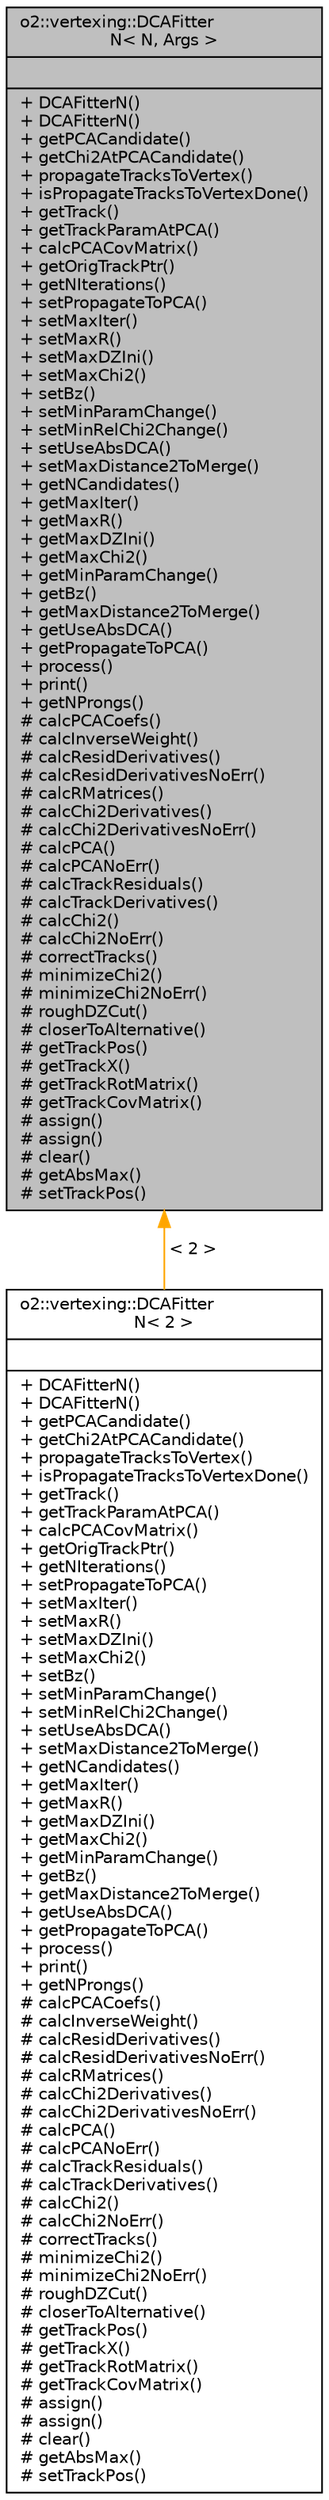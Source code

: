 digraph "o2::vertexing::DCAFitterN&lt; N, Args &gt;"
{
 // INTERACTIVE_SVG=YES
  bgcolor="transparent";
  edge [fontname="Helvetica",fontsize="10",labelfontname="Helvetica",labelfontsize="10"];
  node [fontname="Helvetica",fontsize="10",shape=record];
  Node0 [label="{o2::vertexing::DCAFitter\lN\< N, Args \>\n||+ DCAFitterN()\l+ DCAFitterN()\l+ getPCACandidate()\l+ getChi2AtPCACandidate()\l+ propagateTracksToVertex()\l+ isPropagateTracksToVertexDone()\l+ getTrack()\l+ getTrackParamAtPCA()\l+ calcPCACovMatrix()\l+ getOrigTrackPtr()\l+ getNIterations()\l+ setPropagateToPCA()\l+ setMaxIter()\l+ setMaxR()\l+ setMaxDZIni()\l+ setMaxChi2()\l+ setBz()\l+ setMinParamChange()\l+ setMinRelChi2Change()\l+ setUseAbsDCA()\l+ setMaxDistance2ToMerge()\l+ getNCandidates()\l+ getMaxIter()\l+ getMaxR()\l+ getMaxDZIni()\l+ getMaxChi2()\l+ getMinParamChange()\l+ getBz()\l+ getMaxDistance2ToMerge()\l+ getUseAbsDCA()\l+ getPropagateToPCA()\l+ process()\l+ print()\l+ getNProngs()\l# calcPCACoefs()\l# calcInverseWeight()\l# calcResidDerivatives()\l# calcResidDerivativesNoErr()\l# calcRMatrices()\l# calcChi2Derivatives()\l# calcChi2DerivativesNoErr()\l# calcPCA()\l# calcPCANoErr()\l# calcTrackResiduals()\l# calcTrackDerivatives()\l# calcChi2()\l# calcChi2NoErr()\l# correctTracks()\l# minimizeChi2()\l# minimizeChi2NoErr()\l# roughDZCut()\l# closerToAlternative()\l# getTrackPos()\l# getTrackX()\l# getTrackRotMatrix()\l# getTrackCovMatrix()\l# assign()\l# assign()\l# clear()\l# getAbsMax()\l# setTrackPos()\l}",height=0.2,width=0.4,color="black", fillcolor="grey75", style="filled", fontcolor="black"];
  Node0 -> Node1 [dir="back",color="orange",fontsize="10",style="solid",label=" \< 2 \>" ,fontname="Helvetica"];
  Node1 [label="{o2::vertexing::DCAFitter\lN\< 2 \>\n||+ DCAFitterN()\l+ DCAFitterN()\l+ getPCACandidate()\l+ getChi2AtPCACandidate()\l+ propagateTracksToVertex()\l+ isPropagateTracksToVertexDone()\l+ getTrack()\l+ getTrackParamAtPCA()\l+ calcPCACovMatrix()\l+ getOrigTrackPtr()\l+ getNIterations()\l+ setPropagateToPCA()\l+ setMaxIter()\l+ setMaxR()\l+ setMaxDZIni()\l+ setMaxChi2()\l+ setBz()\l+ setMinParamChange()\l+ setMinRelChi2Change()\l+ setUseAbsDCA()\l+ setMaxDistance2ToMerge()\l+ getNCandidates()\l+ getMaxIter()\l+ getMaxR()\l+ getMaxDZIni()\l+ getMaxChi2()\l+ getMinParamChange()\l+ getBz()\l+ getMaxDistance2ToMerge()\l+ getUseAbsDCA()\l+ getPropagateToPCA()\l+ process()\l+ print()\l+ getNProngs()\l# calcPCACoefs()\l# calcInverseWeight()\l# calcResidDerivatives()\l# calcResidDerivativesNoErr()\l# calcRMatrices()\l# calcChi2Derivatives()\l# calcChi2DerivativesNoErr()\l# calcPCA()\l# calcPCANoErr()\l# calcTrackResiduals()\l# calcTrackDerivatives()\l# calcChi2()\l# calcChi2NoErr()\l# correctTracks()\l# minimizeChi2()\l# minimizeChi2NoErr()\l# roughDZCut()\l# closerToAlternative()\l# getTrackPos()\l# getTrackX()\l# getTrackRotMatrix()\l# getTrackCovMatrix()\l# assign()\l# assign()\l# clear()\l# getAbsMax()\l# setTrackPos()\l}",height=0.2,width=0.4,color="black",URL="$de/dec/classo2_1_1vertexing_1_1DCAFitterN.html"];
}
